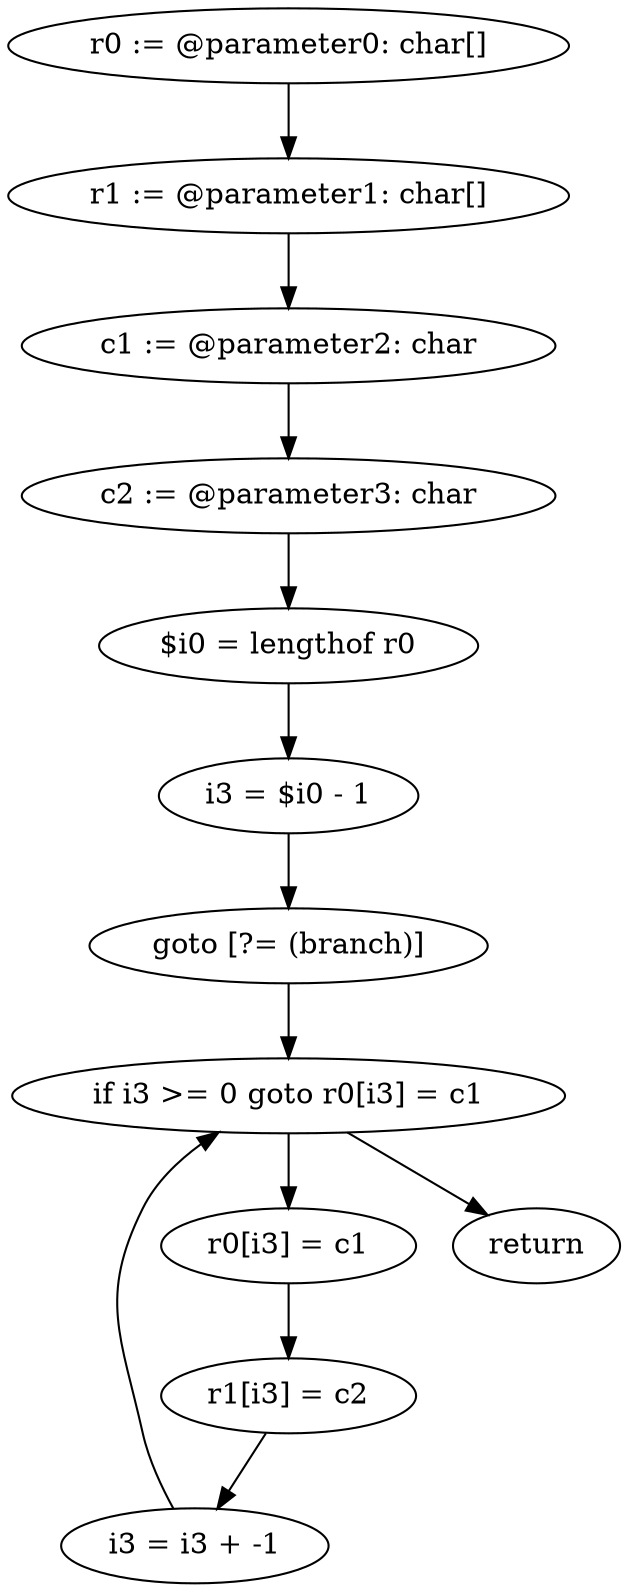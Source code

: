 digraph "unitGraph" {
    "r0 := @parameter0: char[]"
    "r1 := @parameter1: char[]"
    "c1 := @parameter2: char"
    "c2 := @parameter3: char"
    "$i0 = lengthof r0"
    "i3 = $i0 - 1"
    "goto [?= (branch)]"
    "r0[i3] = c1"
    "r1[i3] = c2"
    "i3 = i3 + -1"
    "if i3 >= 0 goto r0[i3] = c1"
    "return"
    "r0 := @parameter0: char[]"->"r1 := @parameter1: char[]";
    "r1 := @parameter1: char[]"->"c1 := @parameter2: char";
    "c1 := @parameter2: char"->"c2 := @parameter3: char";
    "c2 := @parameter3: char"->"$i0 = lengthof r0";
    "$i0 = lengthof r0"->"i3 = $i0 - 1";
    "i3 = $i0 - 1"->"goto [?= (branch)]";
    "goto [?= (branch)]"->"if i3 >= 0 goto r0[i3] = c1";
    "r0[i3] = c1"->"r1[i3] = c2";
    "r1[i3] = c2"->"i3 = i3 + -1";
    "i3 = i3 + -1"->"if i3 >= 0 goto r0[i3] = c1";
    "if i3 >= 0 goto r0[i3] = c1"->"return";
    "if i3 >= 0 goto r0[i3] = c1"->"r0[i3] = c1";
}
